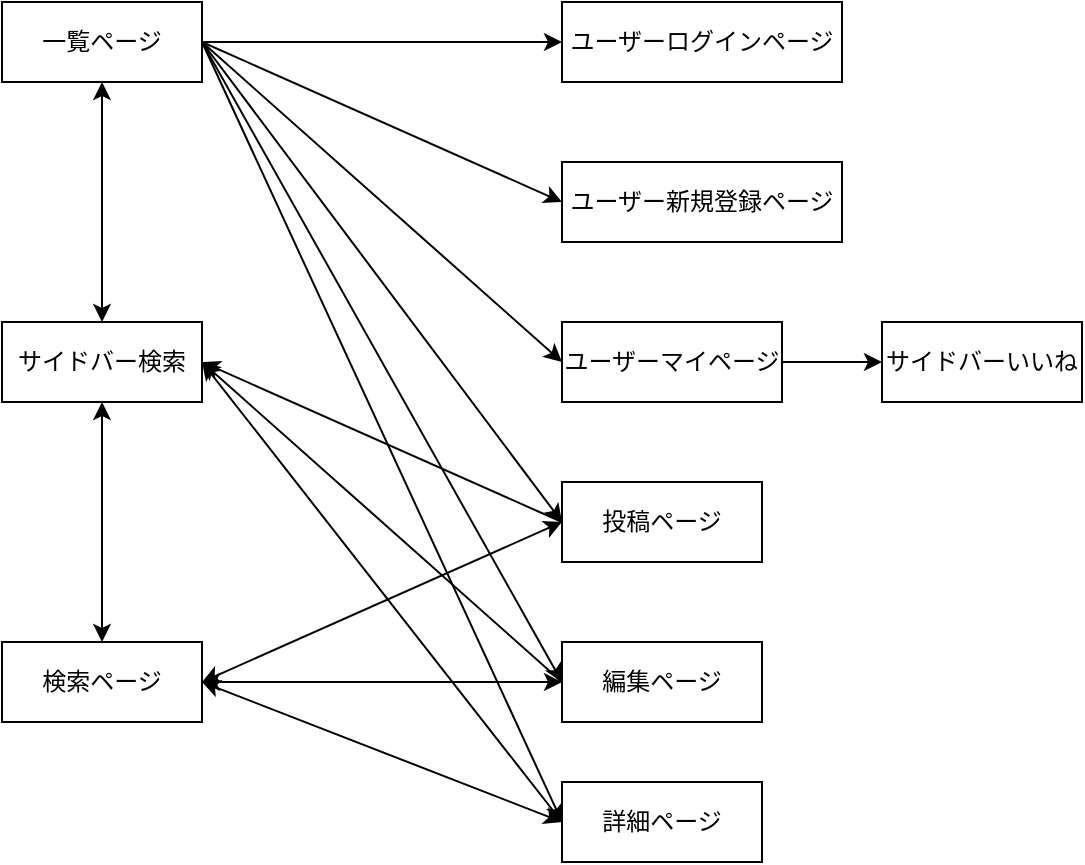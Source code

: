 <mxfile>
    <diagram id="D36tgZzytYKL2pQExieb" name="ページ1">
        <mxGraphModel dx="639" dy="520" grid="1" gridSize="10" guides="1" tooltips="1" connect="1" arrows="1" fold="1" page="1" pageScale="1" pageWidth="827" pageHeight="1169" math="0" shadow="0">
            <root>
                <mxCell id="0"/>
                <mxCell id="1" parent="0"/>
                <mxCell id="15" style="edgeStyle=none;html=1;exitX=1;exitY=0.5;exitDx=0;exitDy=0;entryX=0;entryY=0.5;entryDx=0;entryDy=0;" edge="1" parent="1" source="5" target="6">
                    <mxGeometry relative="1" as="geometry"/>
                </mxCell>
                <mxCell id="17" style="edgeStyle=none;html=1;exitX=1;exitY=0.5;exitDx=0;exitDy=0;entryX=0;entryY=0.5;entryDx=0;entryDy=0;startArrow=none;startFill=0;" edge="1" parent="1" source="5" target="7">
                    <mxGeometry relative="1" as="geometry"/>
                </mxCell>
                <mxCell id="18" style="edgeStyle=none;html=1;exitX=1;exitY=0.5;exitDx=0;exitDy=0;entryX=0;entryY=0.5;entryDx=0;entryDy=0;startArrow=none;startFill=0;" edge="1" parent="1" source="5" target="8">
                    <mxGeometry relative="1" as="geometry"/>
                </mxCell>
                <mxCell id="19" style="edgeStyle=none;html=1;exitX=1;exitY=0.5;exitDx=0;exitDy=0;entryX=0;entryY=0.5;entryDx=0;entryDy=0;startArrow=none;startFill=0;" edge="1" parent="1" source="5" target="9">
                    <mxGeometry relative="1" as="geometry"/>
                </mxCell>
                <mxCell id="20" style="edgeStyle=none;html=1;exitX=1;exitY=0.5;exitDx=0;exitDy=0;entryX=0;entryY=0.5;entryDx=0;entryDy=0;startArrow=none;startFill=0;" edge="1" parent="1" source="5" target="10">
                    <mxGeometry relative="1" as="geometry"/>
                </mxCell>
                <mxCell id="21" style="edgeStyle=none;html=1;exitX=1;exitY=0.5;exitDx=0;exitDy=0;entryX=0;entryY=0.5;entryDx=0;entryDy=0;startArrow=none;startFill=0;" edge="1" parent="1" source="5" target="11">
                    <mxGeometry relative="1" as="geometry"/>
                </mxCell>
                <mxCell id="5" value="一覧ページ" style="whiteSpace=wrap;html=1;align=center;" vertex="1" parent="1">
                    <mxGeometry x="240" y="240" width="100" height="40" as="geometry"/>
                </mxCell>
                <mxCell id="6" value="ユーザーログインページ" style="whiteSpace=wrap;html=1;align=center;" vertex="1" parent="1">
                    <mxGeometry x="520" y="240" width="140" height="40" as="geometry"/>
                </mxCell>
                <mxCell id="7" value="ユーザー新規登録ページ" style="whiteSpace=wrap;html=1;align=center;" vertex="1" parent="1">
                    <mxGeometry x="520" y="320" width="140" height="40" as="geometry"/>
                </mxCell>
                <mxCell id="26" style="edgeStyle=none;html=1;exitX=1;exitY=0.5;exitDx=0;exitDy=0;entryX=0;entryY=0.5;entryDx=0;entryDy=0;startArrow=none;startFill=0;" edge="1" parent="1" source="8" target="25">
                    <mxGeometry relative="1" as="geometry"/>
                </mxCell>
                <mxCell id="8" value="ユーザーマイページ" style="whiteSpace=wrap;html=1;align=center;" vertex="1" parent="1">
                    <mxGeometry x="520" y="400" width="110" height="40" as="geometry"/>
                </mxCell>
                <mxCell id="33" style="edgeStyle=none;html=1;exitX=0;exitY=0.5;exitDx=0;exitDy=0;startArrow=none;startFill=0;" edge="1" parent="1" source="9">
                    <mxGeometry relative="1" as="geometry">
                        <mxPoint x="340" y="420" as="targetPoint"/>
                    </mxGeometry>
                </mxCell>
                <mxCell id="9" value="投稿ページ" style="whiteSpace=wrap;html=1;align=center;" vertex="1" parent="1">
                    <mxGeometry x="520" y="480" width="100" height="40" as="geometry"/>
                </mxCell>
                <mxCell id="32" style="edgeStyle=none;html=1;exitX=0;exitY=0.5;exitDx=0;exitDy=0;startArrow=none;startFill=0;" edge="1" parent="1" source="10">
                    <mxGeometry relative="1" as="geometry">
                        <mxPoint x="340" y="420" as="targetPoint"/>
                    </mxGeometry>
                </mxCell>
                <mxCell id="10" value="編集ページ" style="whiteSpace=wrap;html=1;align=center;" vertex="1" parent="1">
                    <mxGeometry x="520" y="560" width="100" height="40" as="geometry"/>
                </mxCell>
                <mxCell id="31" style="edgeStyle=none;html=1;exitX=0;exitY=0.5;exitDx=0;exitDy=0;entryX=1;entryY=0.5;entryDx=0;entryDy=0;startArrow=none;startFill=0;" edge="1" parent="1" source="11" target="12">
                    <mxGeometry relative="1" as="geometry"/>
                </mxCell>
                <mxCell id="11" value="詳細ページ" style="whiteSpace=wrap;html=1;align=center;" vertex="1" parent="1">
                    <mxGeometry x="520" y="630" width="100" height="40" as="geometry"/>
                </mxCell>
                <mxCell id="14" style="edgeStyle=none;html=1;exitX=0.5;exitY=0;exitDx=0;exitDy=0;entryX=0.5;entryY=1;entryDx=0;entryDy=0;startArrow=classic;startFill=1;" edge="1" parent="1" source="12" target="5">
                    <mxGeometry relative="1" as="geometry"/>
                </mxCell>
                <mxCell id="12" value="サイドバー検索" style="whiteSpace=wrap;html=1;align=center;" vertex="1" parent="1">
                    <mxGeometry x="240" y="400" width="100" height="40" as="geometry"/>
                </mxCell>
                <mxCell id="25" value="サイドバーいいね" style="whiteSpace=wrap;html=1;align=center;" vertex="1" parent="1">
                    <mxGeometry x="680" y="400" width="100" height="40" as="geometry"/>
                </mxCell>
                <mxCell id="28" style="edgeStyle=none;html=1;exitX=1;exitY=0.5;exitDx=0;exitDy=0;entryX=0;entryY=0.5;entryDx=0;entryDy=0;startArrow=classic;startFill=1;" edge="1" parent="1" source="27" target="9">
                    <mxGeometry relative="1" as="geometry"/>
                </mxCell>
                <mxCell id="29" style="edgeStyle=none;html=1;exitX=1;exitY=0.5;exitDx=0;exitDy=0;entryX=0;entryY=0.5;entryDx=0;entryDy=0;startArrow=classic;startFill=1;" edge="1" parent="1" source="27" target="10">
                    <mxGeometry relative="1" as="geometry"/>
                </mxCell>
                <mxCell id="30" style="edgeStyle=none;html=1;exitX=1;exitY=0.5;exitDx=0;exitDy=0;entryX=0;entryY=0.5;entryDx=0;entryDy=0;startArrow=classic;startFill=1;" edge="1" parent="1" source="27" target="11">
                    <mxGeometry relative="1" as="geometry"/>
                </mxCell>
                <mxCell id="34" style="edgeStyle=none;html=1;exitX=0.5;exitY=0;exitDx=0;exitDy=0;entryX=0.5;entryY=1;entryDx=0;entryDy=0;startArrow=classic;startFill=1;" edge="1" parent="1" source="27" target="12">
                    <mxGeometry relative="1" as="geometry"/>
                </mxCell>
                <mxCell id="27" value="検索ページ" style="whiteSpace=wrap;html=1;align=center;" vertex="1" parent="1">
                    <mxGeometry x="240" y="560" width="100" height="40" as="geometry"/>
                </mxCell>
            </root>
        </mxGraphModel>
    </diagram>
</mxfile>